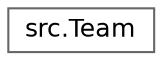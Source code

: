 digraph "Graphical Class Hierarchy"
{
 // LATEX_PDF_SIZE
  bgcolor="transparent";
  edge [fontname=Helvetica,fontsize=12,labelfontname=Helvetica,labelfontsize=10];
  node [fontname=Helvetica,fontsize=12,shape=box,height=0.2,width=0.4];
  rankdir="LR";
  Node0 [id="Node000000",label="src.Team",height=0.2,width=0.4,color="grey40", fillcolor="white", style="filled",URL="$classsrc_1_1_team.html",tooltip="Represents a team of employees."];
}
